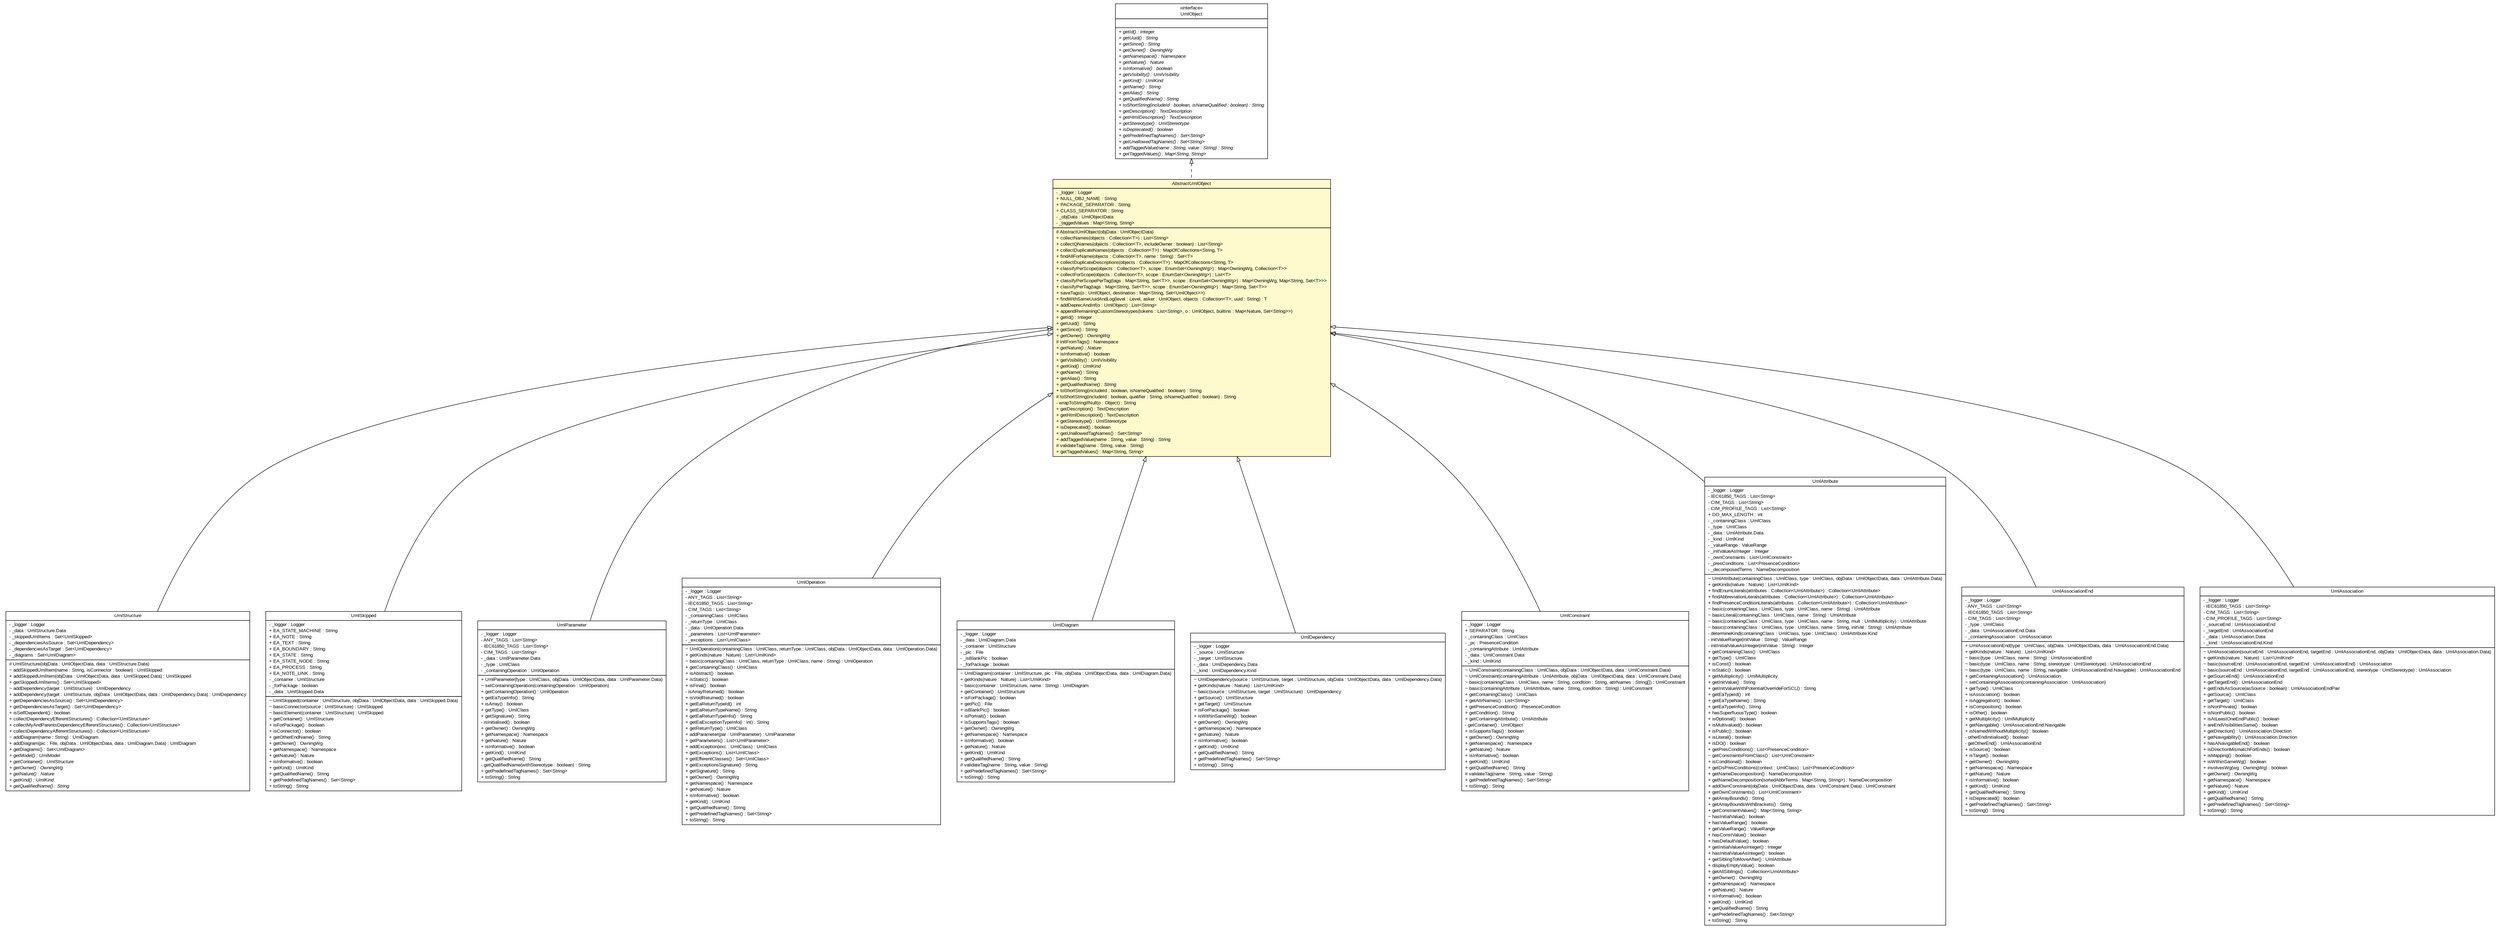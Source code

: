 #!/usr/local/bin/dot
#
# Class diagram 
# Generated by UMLGraph version R5_6_6-6-g3bdff0 (http://www.umlgraph.org/)
#

digraph G {
	edge [fontname="arial",fontsize=10,labelfontname="arial",labelfontsize=10];
	node [fontname="arial",fontsize=10,shape=plaintext];
	nodesep=0.25;
	ranksep=0.5;
	// org.tanjakostic.jcleancim.model.UmlStructure
	c20266 [label=<<table title="org.tanjakostic.jcleancim.model.UmlStructure" border="0" cellborder="1" cellspacing="0" cellpadding="2" port="p" href="./UmlStructure.html">
		<tr><td><table border="0" cellspacing="0" cellpadding="1">
<tr><td align="center" balign="center"><font face="Arial Italic"> UmlStructure </font></td></tr>
		</table></td></tr>
		<tr><td><table border="0" cellspacing="0" cellpadding="1">
<tr><td align="left" balign="left"> - _logger : Logger </td></tr>
<tr><td align="left" balign="left"> - _data : UmlStructure.Data </td></tr>
<tr><td align="left" balign="left"> - _skippedUmlItems : Set&lt;UmlSkipped&gt; </td></tr>
<tr><td align="left" balign="left"> - _dependenciesAsSource : Set&lt;UmlDependency&gt; </td></tr>
<tr><td align="left" balign="left"> - _dependenciesAsTarget : Set&lt;UmlDependency&gt; </td></tr>
<tr><td align="left" balign="left"> - _diagrams : Set&lt;UmlDiagram&gt; </td></tr>
		</table></td></tr>
		<tr><td><table border="0" cellspacing="0" cellpadding="1">
<tr><td align="left" balign="left"> # UmlStructure(objData : UmlObjectData, data : UmlStructure.Data) </td></tr>
<tr><td align="left" balign="left"> ~ addSkippedUmlItem(name : String, isConnector : boolean) : UmlSkipped </td></tr>
<tr><td align="left" balign="left"> + addSkippedUmlItem(objData : UmlObjectData, data : UmlSkipped.Data) : UmlSkipped </td></tr>
<tr><td align="left" balign="left"> + getSkippedUmlItems() : Set&lt;UmlSkipped&gt; </td></tr>
<tr><td align="left" balign="left"> ~ addDependency(target : UmlStructure) : UmlDependency </td></tr>
<tr><td align="left" balign="left"> + addDependency(target : UmlStructure, objData : UmlObjectData, data : UmlDependency.Data) : UmlDependency </td></tr>
<tr><td align="left" balign="left"> + getDependenciesAsSource() : Set&lt;UmlDependency&gt; </td></tr>
<tr><td align="left" balign="left"> + getDependenciesAsTarget() : Set&lt;UmlDependency&gt; </td></tr>
<tr><td align="left" balign="left"> + isSelfDependent() : boolean </td></tr>
<tr><td align="left" balign="left"> + collectDependencyEfferentStructures() : Collection&lt;UmlStructure&gt; </td></tr>
<tr><td align="left" balign="left"> + collectMyAndParentsDependencyEfferentStructures() : Collection&lt;UmlStructure&gt; </td></tr>
<tr><td align="left" balign="left"> + collectDependencyAfferentStructures() : Collection&lt;UmlStructure&gt; </td></tr>
<tr><td align="left" balign="left"> ~ addDiagram(name : String) : UmlDiagram </td></tr>
<tr><td align="left" balign="left"> + addDiagram(pic : File, objData : UmlObjectData, data : UmlDiagram.Data) : UmlDiagram </td></tr>
<tr><td align="left" balign="left"> + getDiagrams() : Set&lt;UmlDiagram&gt; </td></tr>
<tr><td align="left" balign="left"><font face="Arial Italic" point-size="10.0"> + getModel() : UmlModel </font></td></tr>
<tr><td align="left" balign="left"><font face="Arial Italic" point-size="10.0"> + getContainer() : UmlStructure </font></td></tr>
<tr><td align="left" balign="left"><font face="Arial Italic" point-size="10.0"> + getOwner() : OwningWg </font></td></tr>
<tr><td align="left" balign="left"><font face="Arial Italic" point-size="10.0"> + getNature() : Nature </font></td></tr>
<tr><td align="left" balign="left"><font face="Arial Italic" point-size="10.0"> + getKind() : UmlKind </font></td></tr>
<tr><td align="left" balign="left"><font face="Arial Italic" point-size="10.0"> + getQualifiedName() : String </font></td></tr>
		</table></td></tr>
		</table>>, URL="./UmlStructure.html", fontname="arial", fontcolor="black", fontsize=10.0];
	// org.tanjakostic.jcleancim.model.UmlSkipped
	c20269 [label=<<table title="org.tanjakostic.jcleancim.model.UmlSkipped" border="0" cellborder="1" cellspacing="0" cellpadding="2" port="p" href="./UmlSkipped.html">
		<tr><td><table border="0" cellspacing="0" cellpadding="1">
<tr><td align="center" balign="center"> UmlSkipped </td></tr>
		</table></td></tr>
		<tr><td><table border="0" cellspacing="0" cellpadding="1">
<tr><td align="left" balign="left"> - _logger : Logger </td></tr>
<tr><td align="left" balign="left"> + EA_STATE_MACHINE : String </td></tr>
<tr><td align="left" balign="left"> + EA_NOTE : String </td></tr>
<tr><td align="left" balign="left"> + EA_TEXT : String </td></tr>
<tr><td align="left" balign="left"> + EA_BOUNDARY : String </td></tr>
<tr><td align="left" balign="left"> + EA_STATE : String </td></tr>
<tr><td align="left" balign="left"> + EA_STATE_NODE : String </td></tr>
<tr><td align="left" balign="left"> + EA_PROCESS : String </td></tr>
<tr><td align="left" balign="left"> + EA_NOTE_LINK : String </td></tr>
<tr><td align="left" balign="left"> - _container : UmlStructure </td></tr>
<tr><td align="left" balign="left"> - _forPackage : boolean </td></tr>
<tr><td align="left" balign="left"> - _data : UmlSkipped.Data </td></tr>
		</table></td></tr>
		<tr><td><table border="0" cellspacing="0" cellpadding="1">
<tr><td align="left" balign="left"> ~ UmlSkipped(container : UmlStructure, objData : UmlObjectData, data : UmlSkipped.Data) </td></tr>
<tr><td align="left" balign="left"> ~ basicConnector(source : UmlStructure) : UmlSkipped </td></tr>
<tr><td align="left" balign="left"> ~ basicElement(container : UmlStructure) : UmlSkipped </td></tr>
<tr><td align="left" balign="left"> + getContainer() : UmlStructure </td></tr>
<tr><td align="left" balign="left"> + isForPackage() : boolean </td></tr>
<tr><td align="left" balign="left"> + isConnector() : boolean </td></tr>
<tr><td align="left" balign="left"> + getOtherEndName() : String </td></tr>
<tr><td align="left" balign="left"> + getOwner() : OwningWg </td></tr>
<tr><td align="left" balign="left"> + getNamespace() : Namespace </td></tr>
<tr><td align="left" balign="left"> + getNature() : Nature </td></tr>
<tr><td align="left" balign="left"> + isInformative() : boolean </td></tr>
<tr><td align="left" balign="left"> + getKind() : UmlKind </td></tr>
<tr><td align="left" balign="left"> + getQualifiedName() : String </td></tr>
<tr><td align="left" balign="left"> + getPredefinedTagNames() : Set&lt;String&gt; </td></tr>
<tr><td align="left" balign="left"> + toString() : String </td></tr>
		</table></td></tr>
		</table>>, URL="./UmlSkipped.html", fontname="arial", fontcolor="black", fontsize=10.0];
	// org.tanjakostic.jcleancim.model.UmlParameter
	c20272 [label=<<table title="org.tanjakostic.jcleancim.model.UmlParameter" border="0" cellborder="1" cellspacing="0" cellpadding="2" port="p" href="./UmlParameter.html">
		<tr><td><table border="0" cellspacing="0" cellpadding="1">
<tr><td align="center" balign="center"> UmlParameter </td></tr>
		</table></td></tr>
		<tr><td><table border="0" cellspacing="0" cellpadding="1">
<tr><td align="left" balign="left"> - _logger : Logger </td></tr>
<tr><td align="left" balign="left"> - ANY_TAGS : List&lt;String&gt; </td></tr>
<tr><td align="left" balign="left"> - IEC61850_TAGS : List&lt;String&gt; </td></tr>
<tr><td align="left" balign="left"> - CIM_TAGS : List&lt;String&gt; </td></tr>
<tr><td align="left" balign="left"> - _data : UmlParameter.Data </td></tr>
<tr><td align="left" balign="left"> - _type : UmlClass </td></tr>
<tr><td align="left" balign="left"> - _containingOperation : UmlOperation </td></tr>
		</table></td></tr>
		<tr><td><table border="0" cellspacing="0" cellpadding="1">
<tr><td align="left" balign="left"> + UmlParameter(type : UmlClass, objData : UmlObjectData, data : UmlParameter.Data) </td></tr>
<tr><td align="left" balign="left"> ~ setContainingOperation(containingOperation : UmlOperation) </td></tr>
<tr><td align="left" balign="left"> + getContainingOperation() : UmlOperation </td></tr>
<tr><td align="left" balign="left"> + getEaTypeInfo() : String </td></tr>
<tr><td align="left" balign="left"> + isArray() : boolean </td></tr>
<tr><td align="left" balign="left"> + getType() : UmlClass </td></tr>
<tr><td align="left" balign="left"> + getSignature() : String </td></tr>
<tr><td align="left" balign="left"> - isInitialised() : boolean </td></tr>
<tr><td align="left" balign="left"> + getOwner() : OwningWg </td></tr>
<tr><td align="left" balign="left"> + getNamespace() : Namespace </td></tr>
<tr><td align="left" balign="left"> + getNature() : Nature </td></tr>
<tr><td align="left" balign="left"> + isInformative() : boolean </td></tr>
<tr><td align="left" balign="left"> + getKind() : UmlKind </td></tr>
<tr><td align="left" balign="left"> + getQualifiedName() : String </td></tr>
<tr><td align="left" balign="left"> - getQualifiedName(withStereotype : boolean) : String </td></tr>
<tr><td align="left" balign="left"> + getPredefinedTagNames() : Set&lt;String&gt; </td></tr>
<tr><td align="left" balign="left"> + toString() : String </td></tr>
		</table></td></tr>
		</table>>, URL="./UmlParameter.html", fontname="arial", fontcolor="black", fontsize=10.0];
	// org.tanjakostic.jcleancim.model.UmlOperation
	c20278 [label=<<table title="org.tanjakostic.jcleancim.model.UmlOperation" border="0" cellborder="1" cellspacing="0" cellpadding="2" port="p" href="./UmlOperation.html">
		<tr><td><table border="0" cellspacing="0" cellpadding="1">
<tr><td align="center" balign="center"> UmlOperation </td></tr>
		</table></td></tr>
		<tr><td><table border="0" cellspacing="0" cellpadding="1">
<tr><td align="left" balign="left"> - _logger : Logger </td></tr>
<tr><td align="left" balign="left"> - ANY_TAGS : List&lt;String&gt; </td></tr>
<tr><td align="left" balign="left"> - IEC61850_TAGS : List&lt;String&gt; </td></tr>
<tr><td align="left" balign="left"> - CIM_TAGS : List&lt;String&gt; </td></tr>
<tr><td align="left" balign="left"> - _containingClass : UmlClass </td></tr>
<tr><td align="left" balign="left"> - _returnType : UmlClass </td></tr>
<tr><td align="left" balign="left"> - _data : UmlOperation.Data </td></tr>
<tr><td align="left" balign="left"> - _parameters : List&lt;UmlParameter&gt; </td></tr>
<tr><td align="left" balign="left"> - _exceptions : List&lt;UmlClass&gt; </td></tr>
		</table></td></tr>
		<tr><td><table border="0" cellspacing="0" cellpadding="1">
<tr><td align="left" balign="left"> ~ UmlOperation(containingClass : UmlClass, returnType : UmlClass, objData : UmlObjectData, data : UmlOperation.Data) </td></tr>
<tr><td align="left" balign="left"> + getKinds(nature : Nature) : List&lt;UmlKind&gt; </td></tr>
<tr><td align="left" balign="left"> ~ basic(containingClass : UmlClass, returnType : UmlClass, name : String) : UmlOperation </td></tr>
<tr><td align="left" balign="left"> + getContainingClass() : UmlClass </td></tr>
<tr><td align="left" balign="left"> + isAbstract() : boolean </td></tr>
<tr><td align="left" balign="left"> + isStatic() : boolean </td></tr>
<tr><td align="left" balign="left"> + isFinal() : boolean </td></tr>
<tr><td align="left" balign="left"> - isArrayReturned() : boolean </td></tr>
<tr><td align="left" balign="left"> + isVoidReturned() : boolean </td></tr>
<tr><td align="left" balign="left"> + getEaReturnTypeId() : int </td></tr>
<tr><td align="left" balign="left"> + getEaReturnTypeName() : String </td></tr>
<tr><td align="left" balign="left"> + getEaReturnTypeInfo() : String </td></tr>
<tr><td align="left" balign="left"> + getEaExceptionTypeInfo(i : int) : String </td></tr>
<tr><td align="left" balign="left"> + getReturnType() : UmlClass </td></tr>
<tr><td align="left" balign="left"> + addParameter(par : UmlParameter) : UmlParameter </td></tr>
<tr><td align="left" balign="left"> + getParameters() : List&lt;UmlParameter&gt; </td></tr>
<tr><td align="left" balign="left"> + addException(exc : UmlClass) : UmlClass </td></tr>
<tr><td align="left" balign="left"> + getExceptions() : List&lt;UmlClass&gt; </td></tr>
<tr><td align="left" balign="left"> + getEfferentClasses() : Set&lt;UmlClass&gt; </td></tr>
<tr><td align="left" balign="left"> + getExceptionsSignature() : String </td></tr>
<tr><td align="left" balign="left"> + getSignature() : String </td></tr>
<tr><td align="left" balign="left"> + getOwner() : OwningWg </td></tr>
<tr><td align="left" balign="left"> + getNamespace() : Namespace </td></tr>
<tr><td align="left" balign="left"> + getNature() : Nature </td></tr>
<tr><td align="left" balign="left"> + isInformative() : boolean </td></tr>
<tr><td align="left" balign="left"> + getKind() : UmlKind </td></tr>
<tr><td align="left" balign="left"> + getQualifiedName() : String </td></tr>
<tr><td align="left" balign="left"> + getPredefinedTagNames() : Set&lt;String&gt; </td></tr>
<tr><td align="left" balign="left"> + toString() : String </td></tr>
		</table></td></tr>
		</table>>, URL="./UmlOperation.html", fontname="arial", fontcolor="black", fontsize=10.0];
	// org.tanjakostic.jcleancim.model.UmlObject
	c20282 [label=<<table title="org.tanjakostic.jcleancim.model.UmlObject" border="0" cellborder="1" cellspacing="0" cellpadding="2" port="p" href="./UmlObject.html">
		<tr><td><table border="0" cellspacing="0" cellpadding="1">
<tr><td align="center" balign="center"> &#171;interface&#187; </td></tr>
<tr><td align="center" balign="center"> UmlObject </td></tr>
		</table></td></tr>
		<tr><td><table border="0" cellspacing="0" cellpadding="1">
<tr><td align="left" balign="left">  </td></tr>
		</table></td></tr>
		<tr><td><table border="0" cellspacing="0" cellpadding="1">
<tr><td align="left" balign="left"><font face="Arial Italic" point-size="10.0"> + getId() : Integer </font></td></tr>
<tr><td align="left" balign="left"><font face="Arial Italic" point-size="10.0"> + getUuid() : String </font></td></tr>
<tr><td align="left" balign="left"><font face="Arial Italic" point-size="10.0"> + getSince() : String </font></td></tr>
<tr><td align="left" balign="left"><font face="Arial Italic" point-size="10.0"> + getOwner() : OwningWg </font></td></tr>
<tr><td align="left" balign="left"><font face="Arial Italic" point-size="10.0"> + getNamespace() : Namespace </font></td></tr>
<tr><td align="left" balign="left"><font face="Arial Italic" point-size="10.0"> + getNature() : Nature </font></td></tr>
<tr><td align="left" balign="left"><font face="Arial Italic" point-size="10.0"> + isInformative() : boolean </font></td></tr>
<tr><td align="left" balign="left"><font face="Arial Italic" point-size="10.0"> + getVisibility() : UmlVisibility </font></td></tr>
<tr><td align="left" balign="left"><font face="Arial Italic" point-size="10.0"> + getKind() : UmlKind </font></td></tr>
<tr><td align="left" balign="left"><font face="Arial Italic" point-size="10.0"> + getName() : String </font></td></tr>
<tr><td align="left" balign="left"><font face="Arial Italic" point-size="10.0"> + getAlias() : String </font></td></tr>
<tr><td align="left" balign="left"><font face="Arial Italic" point-size="10.0"> + getQualifiedName() : String </font></td></tr>
<tr><td align="left" balign="left"><font face="Arial Italic" point-size="10.0"> + toShortString(includeId : boolean, isNameQualified : boolean) : String </font></td></tr>
<tr><td align="left" balign="left"><font face="Arial Italic" point-size="10.0"> + getDescription() : TextDescription </font></td></tr>
<tr><td align="left" balign="left"><font face="Arial Italic" point-size="10.0"> + getHtmlDescription() : TextDescription </font></td></tr>
<tr><td align="left" balign="left"><font face="Arial Italic" point-size="10.0"> + getStereotype() : UmlStereotype </font></td></tr>
<tr><td align="left" balign="left"><font face="Arial Italic" point-size="10.0"> + isDeprecated() : boolean </font></td></tr>
<tr><td align="left" balign="left"><font face="Arial Italic" point-size="10.0"> + getPredefinedTagNames() : Set&lt;String&gt; </font></td></tr>
<tr><td align="left" balign="left"><font face="Arial Italic" point-size="10.0"> + getUnallowedTagNames() : Set&lt;String&gt; </font></td></tr>
<tr><td align="left" balign="left"><font face="Arial Italic" point-size="10.0"> + addTaggedValue(name : String, value : String) : String </font></td></tr>
<tr><td align="left" balign="left"><font face="Arial Italic" point-size="10.0"> + getTaggedValues() : Map&lt;String, String&gt; </font></td></tr>
		</table></td></tr>
		</table>>, URL="./UmlObject.html", fontname="arial", fontcolor="black", fontsize=10.0];
	// org.tanjakostic.jcleancim.model.UmlDiagram
	c20287 [label=<<table title="org.tanjakostic.jcleancim.model.UmlDiagram" border="0" cellborder="1" cellspacing="0" cellpadding="2" port="p" href="./UmlDiagram.html">
		<tr><td><table border="0" cellspacing="0" cellpadding="1">
<tr><td align="center" balign="center"> UmlDiagram </td></tr>
		</table></td></tr>
		<tr><td><table border="0" cellspacing="0" cellpadding="1">
<tr><td align="left" balign="left"> - _logger : Logger </td></tr>
<tr><td align="left" balign="left"> - _data : UmlDiagram.Data </td></tr>
<tr><td align="left" balign="left"> - _container : UmlStructure </td></tr>
<tr><td align="left" balign="left"> - _pic : File </td></tr>
<tr><td align="left" balign="left"> - _isBlankPic : boolean </td></tr>
<tr><td align="left" balign="left"> - _forPackage : boolean </td></tr>
		</table></td></tr>
		<tr><td><table border="0" cellspacing="0" cellpadding="1">
<tr><td align="left" balign="left"> ~ UmlDiagram(container : UmlStructure, pic : File, objData : UmlObjectData, data : UmlDiagram.Data) </td></tr>
<tr><td align="left" balign="left"> + getKinds(nature : Nature) : List&lt;UmlKind&gt; </td></tr>
<tr><td align="left" balign="left"> ~ basic(container : UmlStructure, name : String) : UmlDiagram </td></tr>
<tr><td align="left" balign="left"> + getContainer() : UmlStructure </td></tr>
<tr><td align="left" balign="left"> + isForPackage() : boolean </td></tr>
<tr><td align="left" balign="left"> + getPic() : File </td></tr>
<tr><td align="left" balign="left"> + isBlankPic() : boolean </td></tr>
<tr><td align="left" balign="left"> + isPortrait() : boolean </td></tr>
<tr><td align="left" balign="left"> + isSupportsTags() : boolean </td></tr>
<tr><td align="left" balign="left"> + getOwner() : OwningWg </td></tr>
<tr><td align="left" balign="left"> + getNamespace() : Namespace </td></tr>
<tr><td align="left" balign="left"> + isInformative() : boolean </td></tr>
<tr><td align="left" balign="left"> + getNature() : Nature </td></tr>
<tr><td align="left" balign="left"> + getKind() : UmlKind </td></tr>
<tr><td align="left" balign="left"> + getQualifiedName() : String </td></tr>
<tr><td align="left" balign="left"> # validateTag(name : String, value : String) </td></tr>
<tr><td align="left" balign="left"> + getPredefinedTagNames() : Set&lt;String&gt; </td></tr>
<tr><td align="left" balign="left"> + toString() : String </td></tr>
		</table></td></tr>
		</table>>, URL="./UmlDiagram.html", fontname="arial", fontcolor="black", fontsize=10.0];
	// org.tanjakostic.jcleancim.model.UmlDependency
	c20290 [label=<<table title="org.tanjakostic.jcleancim.model.UmlDependency" border="0" cellborder="1" cellspacing="0" cellpadding="2" port="p" href="./UmlDependency.html">
		<tr><td><table border="0" cellspacing="0" cellpadding="1">
<tr><td align="center" balign="center"> UmlDependency </td></tr>
		</table></td></tr>
		<tr><td><table border="0" cellspacing="0" cellpadding="1">
<tr><td align="left" balign="left"> - _logger : Logger </td></tr>
<tr><td align="left" balign="left"> - _source : UmlStructure </td></tr>
<tr><td align="left" balign="left"> - _target : UmlStructure </td></tr>
<tr><td align="left" balign="left"> - _data : UmlDependency.Data </td></tr>
<tr><td align="left" balign="left"> - _kind : UmlDependency.Kind </td></tr>
		</table></td></tr>
		<tr><td><table border="0" cellspacing="0" cellpadding="1">
<tr><td align="left" balign="left"> ~ UmlDependency(source : UmlStructure, target : UmlStructure, objData : UmlObjectData, data : UmlDependency.Data) </td></tr>
<tr><td align="left" balign="left"> + getKinds(nature : Nature) : List&lt;UmlKind&gt; </td></tr>
<tr><td align="left" balign="left"> ~ basic(source : UmlStructure, target : UmlStructure) : UmlDependency </td></tr>
<tr><td align="left" balign="left"> + getSource() : UmlStructure </td></tr>
<tr><td align="left" balign="left"> + getTarget() : UmlStructure </td></tr>
<tr><td align="left" balign="left"> + isForPackage() : boolean </td></tr>
<tr><td align="left" balign="left"> + isWithinSameWg() : boolean </td></tr>
<tr><td align="left" balign="left"> + getOwner() : OwningWg </td></tr>
<tr><td align="left" balign="left"> + getNamespace() : Namespace </td></tr>
<tr><td align="left" balign="left"> + getNature() : Nature </td></tr>
<tr><td align="left" balign="left"> + isInformative() : boolean </td></tr>
<tr><td align="left" balign="left"> + getKind() : UmlKind </td></tr>
<tr><td align="left" balign="left"> + getQualifiedName() : String </td></tr>
<tr><td align="left" balign="left"> + getPredefinedTagNames() : Set&lt;String&gt; </td></tr>
<tr><td align="left" balign="left"> + toString() : String </td></tr>
		</table></td></tr>
		</table>>, URL="./UmlDependency.html", fontname="arial", fontcolor="black", fontsize=10.0];
	// org.tanjakostic.jcleancim.model.UmlConstraint
	c20293 [label=<<table title="org.tanjakostic.jcleancim.model.UmlConstraint" border="0" cellborder="1" cellspacing="0" cellpadding="2" port="p" href="./UmlConstraint.html">
		<tr><td><table border="0" cellspacing="0" cellpadding="1">
<tr><td align="center" balign="center"> UmlConstraint </td></tr>
		</table></td></tr>
		<tr><td><table border="0" cellspacing="0" cellpadding="1">
<tr><td align="left" balign="left"> - _logger : Logger </td></tr>
<tr><td align="left" balign="left"> + SEPARATOR : String </td></tr>
<tr><td align="left" balign="left"> - _containingClass : UmlClass </td></tr>
<tr><td align="left" balign="left"> - _pc : PresenceCondition </td></tr>
<tr><td align="left" balign="left"> - _containingAttribute : UmlAttribute </td></tr>
<tr><td align="left" balign="left"> - _data : UmlConstraint.Data </td></tr>
<tr><td align="left" balign="left"> - _kind : UmlKind </td></tr>
		</table></td></tr>
		<tr><td><table border="0" cellspacing="0" cellpadding="1">
<tr><td align="left" balign="left"> ~ UmlConstraint(containingClass : UmlClass, objData : UmlObjectData, data : UmlConstraint.Data) </td></tr>
<tr><td align="left" balign="left"> ~ UmlConstraint(containingAttribute : UmlAttribute, objData : UmlObjectData, data : UmlConstraint.Data) </td></tr>
<tr><td align="left" balign="left"> ~ basic(containingClass : UmlClass, name : String, condition : String, attrNames : String[]) : UmlConstraint </td></tr>
<tr><td align="left" balign="left"> ~ basic(containingAttribute : UmlAttribute, name : String, condition : String) : UmlConstraint </td></tr>
<tr><td align="left" balign="left"> + getContainingClass() : UmlClass </td></tr>
<tr><td align="left" balign="left"> + getAttrNames() : List&lt;String&gt; </td></tr>
<tr><td align="left" balign="left"> + getPresenceCondition() : PresenceCondition </td></tr>
<tr><td align="left" balign="left"> + getCondition() : String </td></tr>
<tr><td align="left" balign="left"> + getContainingAttribute() : UmlAttribute </td></tr>
<tr><td align="left" balign="left"> - getContainer() : UmlObject </td></tr>
<tr><td align="left" balign="left"> + isSupportsTags() : boolean </td></tr>
<tr><td align="left" balign="left"> + getOwner() : OwningWg </td></tr>
<tr><td align="left" balign="left"> + getNamespace() : Namespace </td></tr>
<tr><td align="left" balign="left"> + getNature() : Nature </td></tr>
<tr><td align="left" balign="left"> + isInformative() : boolean </td></tr>
<tr><td align="left" balign="left"> + getKind() : UmlKind </td></tr>
<tr><td align="left" balign="left"> + getQualifiedName() : String </td></tr>
<tr><td align="left" balign="left"> # validateTag(name : String, value : String) </td></tr>
<tr><td align="left" balign="left"> + getPredefinedTagNames() : Set&lt;String&gt; </td></tr>
<tr><td align="left" balign="left"> + toString() : String </td></tr>
		</table></td></tr>
		</table>>, URL="./UmlConstraint.html", fontname="arial", fontcolor="black", fontsize=10.0];
	// org.tanjakostic.jcleancim.model.UmlAttribute
	c20301 [label=<<table title="org.tanjakostic.jcleancim.model.UmlAttribute" border="0" cellborder="1" cellspacing="0" cellpadding="2" port="p" href="./UmlAttribute.html">
		<tr><td><table border="0" cellspacing="0" cellpadding="1">
<tr><td align="center" balign="center"> UmlAttribute </td></tr>
		</table></td></tr>
		<tr><td><table border="0" cellspacing="0" cellpadding="1">
<tr><td align="left" balign="left"> - _logger : Logger </td></tr>
<tr><td align="left" balign="left"> - IEC61850_TAGS : List&lt;String&gt; </td></tr>
<tr><td align="left" balign="left"> - CIM_TAGS : List&lt;String&gt; </td></tr>
<tr><td align="left" balign="left"> - CIM_PROFILE_TAGS : List&lt;String&gt; </td></tr>
<tr><td align="left" balign="left"> + DO_MAX_LENGTH : int </td></tr>
<tr><td align="left" balign="left"> - _containingClass : UmlClass </td></tr>
<tr><td align="left" balign="left"> - _type : UmlClass </td></tr>
<tr><td align="left" balign="left"> - _data : UmlAttribute.Data </td></tr>
<tr><td align="left" balign="left"> - _kind : UmlKind </td></tr>
<tr><td align="left" balign="left"> - _valueRange : ValueRange </td></tr>
<tr><td align="left" balign="left"> - _initValueAsInteger : Integer </td></tr>
<tr><td align="left" balign="left"> - _ownConstraints : List&lt;UmlConstraint&gt; </td></tr>
<tr><td align="left" balign="left"> - _presConditions : List&lt;PresenceCondition&gt; </td></tr>
<tr><td align="left" balign="left"> - _decomposedTerms : NameDecomposition </td></tr>
		</table></td></tr>
		<tr><td><table border="0" cellspacing="0" cellpadding="1">
<tr><td align="left" balign="left"> ~ UmlAttribute(containingClass : UmlClass, type : UmlClass, objData : UmlObjectData, data : UmlAttribute.Data) </td></tr>
<tr><td align="left" balign="left"> + getKinds(nature : Nature) : List&lt;UmlKind&gt; </td></tr>
<tr><td align="left" balign="left"> + findEnumLiterals(attributes : Collection&lt;UmlAttribute&gt;) : Collection&lt;UmlAttribute&gt; </td></tr>
<tr><td align="left" balign="left"> + findAbbreviationLiterals(attributes : Collection&lt;UmlAttribute&gt;) : Collection&lt;UmlAttribute&gt; </td></tr>
<tr><td align="left" balign="left"> + findPresenceConditionLiterals(attributes : Collection&lt;UmlAttribute&gt;) : Collection&lt;UmlAttribute&gt; </td></tr>
<tr><td align="left" balign="left"> ~ basic(containingClass : UmlClass, type : UmlClass, name : String) : UmlAttribute </td></tr>
<tr><td align="left" balign="left"> ~ basicLiteral(containingClass : UmlClass, name : String) : UmlAttribute </td></tr>
<tr><td align="left" balign="left"> ~ basic(containingClass : UmlClass, type : UmlClass, name : String, mult : UmlMultiplicity) : UmlAttribute </td></tr>
<tr><td align="left" balign="left"> ~ basic(containingClass : UmlClass, type : UmlClass, name : String, initVal : String) : UmlAttribute </td></tr>
<tr><td align="left" balign="left"> - determineKind(containingClass : UmlClass, type : UmlClass) : UmlAttribute.Kind </td></tr>
<tr><td align="left" balign="left"> - initValueRange(initValue : String) : ValueRange </td></tr>
<tr><td align="left" balign="left"> - initInitialValueAsInteger(initValue : String) : Integer </td></tr>
<tr><td align="left" balign="left"> + getContainingClass() : UmlClass </td></tr>
<tr><td align="left" balign="left"> + getType() : UmlClass </td></tr>
<tr><td align="left" balign="left"> + isConst() : boolean </td></tr>
<tr><td align="left" balign="left"> + isStatic() : boolean </td></tr>
<tr><td align="left" balign="left"> + getMultiplicity() : UmlMultiplicity </td></tr>
<tr><td align="left" balign="left"> + getInitValue() : String </td></tr>
<tr><td align="left" balign="left"> + getInitValueWithPotentialOverrideForSCL() : String </td></tr>
<tr><td align="left" balign="left"> + getEaTypeId() : int </td></tr>
<tr><td align="left" balign="left"> + getEaTypeName() : String </td></tr>
<tr><td align="left" balign="left"> + getEaTypeInfo() : String </td></tr>
<tr><td align="left" balign="left"> + hasSuperfluousType() : boolean </td></tr>
<tr><td align="left" balign="left"> + isOptional() : boolean </td></tr>
<tr><td align="left" balign="left"> + isMultivalued() : boolean </td></tr>
<tr><td align="left" balign="left"> + isPublic() : boolean </td></tr>
<tr><td align="left" balign="left"> + isLiteral() : boolean </td></tr>
<tr><td align="left" balign="left"> + isDO() : boolean </td></tr>
<tr><td align="left" balign="left"> + getPresConditions() : List&lt;PresenceCondition&gt; </td></tr>
<tr><td align="left" balign="left"> ~ getConstraintsFromClass() : List&lt;UmlConstraint&gt; </td></tr>
<tr><td align="left" balign="left"> + isConditional() : boolean </td></tr>
<tr><td align="left" balign="left"> + getDsPresConditions(context : UmlClass) : List&lt;PresenceCondition&gt; </td></tr>
<tr><td align="left" balign="left"> + getNameDecomposition() : NameDecomposition </td></tr>
<tr><td align="left" balign="left"> + getNameDecomposition(sortedAbbrTerms : Map&lt;String, String&gt;) : NameDecomposition </td></tr>
<tr><td align="left" balign="left"> + addOwnConstraint(objData : UmlObjectData, data : UmlConstraint.Data) : UmlConstraint </td></tr>
<tr><td align="left" balign="left"> + getOwnConstraints() : List&lt;UmlConstraint&gt; </td></tr>
<tr><td align="left" balign="left"> + getArrayBounds() : String </td></tr>
<tr><td align="left" balign="left"> + getArrayBoundsWithBrackets() : String </td></tr>
<tr><td align="left" balign="left"> + getConstraintValues() : Map&lt;String, String&gt; </td></tr>
<tr><td align="left" balign="left"> ~ hasInitialValue() : boolean </td></tr>
<tr><td align="left" balign="left"> + hasValueRange() : boolean </td></tr>
<tr><td align="left" balign="left"> + getValueRange() : ValueRange </td></tr>
<tr><td align="left" balign="left"> + hasConstValue() : boolean </td></tr>
<tr><td align="left" balign="left"> + hasDefaultValue() : boolean </td></tr>
<tr><td align="left" balign="left"> + getInitialValueAsInteger() : Integer </td></tr>
<tr><td align="left" balign="left"> + hasInitialValueAsInteger() : boolean </td></tr>
<tr><td align="left" balign="left"> + getSiblingToMoveAfter() : UmlAttribute </td></tr>
<tr><td align="left" balign="left"> + displayEmptyValue() : boolean </td></tr>
<tr><td align="left" balign="left"> + getAllSiblings() : Collection&lt;UmlAttribute&gt; </td></tr>
<tr><td align="left" balign="left"> + getOwner() : OwningWg </td></tr>
<tr><td align="left" balign="left"> + getNamespace() : Namespace </td></tr>
<tr><td align="left" balign="left"> + getNature() : Nature </td></tr>
<tr><td align="left" balign="left"> + isInformative() : boolean </td></tr>
<tr><td align="left" balign="left"> + getKind() : UmlKind </td></tr>
<tr><td align="left" balign="left"> + getQualifiedName() : String </td></tr>
<tr><td align="left" balign="left"> + getPredefinedTagNames() : Set&lt;String&gt; </td></tr>
<tr><td align="left" balign="left"> + toString() : String </td></tr>
		</table></td></tr>
		</table>>, URL="./UmlAttribute.html", fontname="arial", fontcolor="black", fontsize=10.0];
	// org.tanjakostic.jcleancim.model.UmlAssociationEnd
	c20305 [label=<<table title="org.tanjakostic.jcleancim.model.UmlAssociationEnd" border="0" cellborder="1" cellspacing="0" cellpadding="2" port="p" href="./UmlAssociationEnd.html">
		<tr><td><table border="0" cellspacing="0" cellpadding="1">
<tr><td align="center" balign="center"> UmlAssociationEnd </td></tr>
		</table></td></tr>
		<tr><td><table border="0" cellspacing="0" cellpadding="1">
<tr><td align="left" balign="left"> - _logger : Logger </td></tr>
<tr><td align="left" balign="left"> - ANY_TAGS : List&lt;String&gt; </td></tr>
<tr><td align="left" balign="left"> - IEC61850_TAGS : List&lt;String&gt; </td></tr>
<tr><td align="left" balign="left"> - CIM_TAGS : List&lt;String&gt; </td></tr>
<tr><td align="left" balign="left"> - _type : UmlClass </td></tr>
<tr><td align="left" balign="left"> - _data : UmlAssociationEnd.Data </td></tr>
<tr><td align="left" balign="left"> - _containingAssociation : UmlAssociation </td></tr>
		</table></td></tr>
		<tr><td><table border="0" cellspacing="0" cellpadding="1">
<tr><td align="left" balign="left"> + UmlAssociationEnd(type : UmlClass, objData : UmlObjectData, data : UmlAssociationEnd.Data) </td></tr>
<tr><td align="left" balign="left"> + getKinds(nature : Nature) : List&lt;UmlKind&gt; </td></tr>
<tr><td align="left" balign="left"> ~ basic(type : UmlClass, name : String) : UmlAssociationEnd </td></tr>
<tr><td align="left" balign="left"> ~ basic(type : UmlClass, name : String, stereotype : UmlStereotype) : UmlAssociationEnd </td></tr>
<tr><td align="left" balign="left"> ~ basic(type : UmlClass, name : String, navigable : UmlAssociationEnd.Navigable) : UmlAssociationEnd </td></tr>
<tr><td align="left" balign="left"> + getContainingAssociation() : UmlAssociation </td></tr>
<tr><td align="left" balign="left"> ~ setContainingAssociation(containingAssociation : UmlAssociation) </td></tr>
<tr><td align="left" balign="left"> + getType() : UmlClass </td></tr>
<tr><td align="left" balign="left"> + isAssociation() : boolean </td></tr>
<tr><td align="left" balign="left"> + isAggregation() : boolean </td></tr>
<tr><td align="left" balign="left"> + isComposition() : boolean </td></tr>
<tr><td align="left" balign="left"> + isOther() : boolean </td></tr>
<tr><td align="left" balign="left"> + getMultiplicity() : UmlMultiplicity </td></tr>
<tr><td align="left" balign="left"> + getNavigable() : UmlAssociationEnd.Navigable </td></tr>
<tr><td align="left" balign="left"> + isNamedWithoutMultiplicity() : boolean </td></tr>
<tr><td align="left" balign="left"> - otherEndInitialised() : boolean </td></tr>
<tr><td align="left" balign="left"> - getOtherEnd() : UmlAssociationEnd </td></tr>
<tr><td align="left" balign="left"> + isSource() : boolean </td></tr>
<tr><td align="left" balign="left"> + isTarget() : boolean </td></tr>
<tr><td align="left" balign="left"> + getOwner() : OwningWg </td></tr>
<tr><td align="left" balign="left"> + getNamespace() : Namespace </td></tr>
<tr><td align="left" balign="left"> + getNature() : Nature </td></tr>
<tr><td align="left" balign="left"> + isInformative() : boolean </td></tr>
<tr><td align="left" balign="left"> + getKind() : UmlKind </td></tr>
<tr><td align="left" balign="left"> + getQualifiedName() : String </td></tr>
<tr><td align="left" balign="left"> + isDeprecated() : boolean </td></tr>
<tr><td align="left" balign="left"> + getPredefinedTagNames() : Set&lt;String&gt; </td></tr>
<tr><td align="left" balign="left"> + toString() : String </td></tr>
		</table></td></tr>
		</table>>, URL="./UmlAssociationEnd.html", fontname="arial", fontcolor="black", fontsize=10.0];
	// org.tanjakostic.jcleancim.model.UmlAssociation
	c20309 [label=<<table title="org.tanjakostic.jcleancim.model.UmlAssociation" border="0" cellborder="1" cellspacing="0" cellpadding="2" port="p" href="./UmlAssociation.html">
		<tr><td><table border="0" cellspacing="0" cellpadding="1">
<tr><td align="center" balign="center"> UmlAssociation </td></tr>
		</table></td></tr>
		<tr><td><table border="0" cellspacing="0" cellpadding="1">
<tr><td align="left" balign="left"> - _logger : Logger </td></tr>
<tr><td align="left" balign="left"> - IEC61850_TAGS : List&lt;String&gt; </td></tr>
<tr><td align="left" balign="left"> - CIM_TAGS : List&lt;String&gt; </td></tr>
<tr><td align="left" balign="left"> - CIM_PROFILE_TAGS : List&lt;String&gt; </td></tr>
<tr><td align="left" balign="left"> - _sourceEnd : UmlAssociationEnd </td></tr>
<tr><td align="left" balign="left"> - _targetEnd : UmlAssociationEnd </td></tr>
<tr><td align="left" balign="left"> - _data : UmlAssociation.Data </td></tr>
<tr><td align="left" balign="left"> - _kind : UmlAssociationEnd.Kind </td></tr>
		</table></td></tr>
		<tr><td><table border="0" cellspacing="0" cellpadding="1">
<tr><td align="left" balign="left"> ~ UmlAssociation(sourceEnd : UmlAssociationEnd, targetEnd : UmlAssociationEnd, objData : UmlObjectData, data : UmlAssociation.Data) </td></tr>
<tr><td align="left" balign="left"> + getKinds(nature : Nature) : List&lt;UmlKind&gt; </td></tr>
<tr><td align="left" balign="left"> ~ basic(sourceEnd : UmlAssociationEnd, targetEnd : UmlAssociationEnd) : UmlAssociation </td></tr>
<tr><td align="left" balign="left"> ~ basic(sourceEnd : UmlAssociationEnd, targetEnd : UmlAssociationEnd, stereotype : UmlStereotype) : UmlAssociation </td></tr>
<tr><td align="left" balign="left"> + getSourceEnd() : UmlAssociationEnd </td></tr>
<tr><td align="left" balign="left"> + getTargetEnd() : UmlAssociationEnd </td></tr>
<tr><td align="left" balign="left"> + getEndsAsSource(asSource : boolean) : UmlAssociationEndPair </td></tr>
<tr><td align="left" balign="left"> + getSource() : UmlClass </td></tr>
<tr><td align="left" balign="left"> + getTarget() : UmlClass </td></tr>
<tr><td align="left" balign="left"> + isNonPrivate() : boolean </td></tr>
<tr><td align="left" balign="left"> + isNonPublic() : boolean </td></tr>
<tr><td align="left" balign="left"> + isAtLeastOneEndPublic() : boolean </td></tr>
<tr><td align="left" balign="left"> + areEndVisibilitiesSame() : boolean </td></tr>
<tr><td align="left" balign="left"> + getDirection() : UmlAssociation.Direction </td></tr>
<tr><td align="left" balign="left"> + getNavigability() : UmlAssociation.Direction </td></tr>
<tr><td align="left" balign="left"> + hasANavigableEnd() : boolean </td></tr>
<tr><td align="left" balign="left"> + isDirectionMismatchForEnds() : boolean </td></tr>
<tr><td align="left" balign="left"> + isMapping() : boolean </td></tr>
<tr><td align="left" balign="left"> + isWithinSameWg() : boolean </td></tr>
<tr><td align="left" balign="left"> + involvesWg(wg : OwningWg) : boolean </td></tr>
<tr><td align="left" balign="left"> + getOwner() : OwningWg </td></tr>
<tr><td align="left" balign="left"> + getNamespace() : Namespace </td></tr>
<tr><td align="left" balign="left"> + getNature() : Nature </td></tr>
<tr><td align="left" balign="left"> + getKind() : UmlKind </td></tr>
<tr><td align="left" balign="left"> + getQualifiedName() : String </td></tr>
<tr><td align="left" balign="left"> + getPredefinedTagNames() : Set&lt;String&gt; </td></tr>
<tr><td align="left" balign="left"> + toString() : String </td></tr>
		</table></td></tr>
		</table>>, URL="./UmlAssociation.html", fontname="arial", fontcolor="black", fontsize=10.0];
	// org.tanjakostic.jcleancim.model.AbstractUmlObject
	c20320 [label=<<table title="org.tanjakostic.jcleancim.model.AbstractUmlObject" border="0" cellborder="1" cellspacing="0" cellpadding="2" port="p" bgcolor="lemonChiffon" href="./AbstractUmlObject.html">
		<tr><td><table border="0" cellspacing="0" cellpadding="1">
<tr><td align="center" balign="center"><font face="Arial Italic"> AbstractUmlObject </font></td></tr>
		</table></td></tr>
		<tr><td><table border="0" cellspacing="0" cellpadding="1">
<tr><td align="left" balign="left"> - _logger : Logger </td></tr>
<tr><td align="left" balign="left"> + NULL_OBJ_NAME : String </td></tr>
<tr><td align="left" balign="left"> + PACKAGE_SEPARATOR : String </td></tr>
<tr><td align="left" balign="left"> + CLASS_SEPARATOR : String </td></tr>
<tr><td align="left" balign="left"> - _objData : UmlObjectData </td></tr>
<tr><td align="left" balign="left"> - _taggedValues : Map&lt;String, String&gt; </td></tr>
		</table></td></tr>
		<tr><td><table border="0" cellspacing="0" cellpadding="1">
<tr><td align="left" balign="left"> # AbstractUmlObject(objData : UmlObjectData) </td></tr>
<tr><td align="left" balign="left"> + collectNames(objects : Collection&lt;T&gt;) : List&lt;String&gt; </td></tr>
<tr><td align="left" balign="left"> + collectQNames(objects : Collection&lt;T&gt;, includeOwner : boolean) : List&lt;String&gt; </td></tr>
<tr><td align="left" balign="left"> + collectDuplicateNames(objects : Collection&lt;T&gt;) : MapOfCollections&lt;String, T&gt; </td></tr>
<tr><td align="left" balign="left"> + findAllForName(objects : Collection&lt;T&gt;, name : String) : Set&lt;T&gt; </td></tr>
<tr><td align="left" balign="left"> + collectDuplicateDescriptions(objects : Collection&lt;T&gt;) : MapOfCollections&lt;String, T&gt; </td></tr>
<tr><td align="left" balign="left"> + classifyPerScope(objects : Collection&lt;T&gt;, scope : EnumSet&lt;OwningWg&gt;) : Map&lt;OwningWg, Collection&lt;T&gt;&gt; </td></tr>
<tr><td align="left" balign="left"> + collectForScope(objects : Collection&lt;T&gt;, scope : EnumSet&lt;OwningWg&gt;) : List&lt;T&gt; </td></tr>
<tr><td align="left" balign="left"> + classifyPerScopePerTag(tags : Map&lt;String, Set&lt;T&gt;&gt;, scope : EnumSet&lt;OwningWg&gt;) : Map&lt;OwningWg, Map&lt;String, Set&lt;T&gt;&gt;&gt; </td></tr>
<tr><td align="left" balign="left"> + classifyPerTag(tags : Map&lt;String, Set&lt;T&gt;&gt;, scope : EnumSet&lt;OwningWg&gt;) : Map&lt;String, Set&lt;T&gt;&gt; </td></tr>
<tr><td align="left" balign="left"> + saveTags(o : UmlObject, destination : Map&lt;String, Set&lt;UmlObject&gt;&gt;) </td></tr>
<tr><td align="left" balign="left"> + findWithSameUuidAndLog(level : Level, asker : UmlObject, objects : Collection&lt;T&gt;, uuid : String) : T </td></tr>
<tr><td align="left" balign="left"> + addDeprecAndInf(o : UmlObject) : List&lt;String&gt; </td></tr>
<tr><td align="left" balign="left"> + appendRemainingCustomStereotypes(tokens : List&lt;String&gt;, o : UmlObject, builtins : Map&lt;Nature, Set&lt;String&gt;&gt;) </td></tr>
<tr><td align="left" balign="left"> + getId() : Integer </td></tr>
<tr><td align="left" balign="left"> + getUuid() : String </td></tr>
<tr><td align="left" balign="left"> + getSince() : String </td></tr>
<tr><td align="left" balign="left"><font face="Arial Italic" point-size="10.0"> + getOwner() : OwningWg </font></td></tr>
<tr><td align="left" balign="left"> # initFromTags() : Namespace </td></tr>
<tr><td align="left" balign="left"><font face="Arial Italic" point-size="10.0"> + getNature() : Nature </font></td></tr>
<tr><td align="left" balign="left"> + isInformative() : boolean </td></tr>
<tr><td align="left" balign="left"> + getVisibility() : UmlVisibility </td></tr>
<tr><td align="left" balign="left"><font face="Arial Italic" point-size="10.0"> + getKind() : UmlKind </font></td></tr>
<tr><td align="left" balign="left"> + getName() : String </td></tr>
<tr><td align="left" balign="left"> + getAlias() : String </td></tr>
<tr><td align="left" balign="left"><font face="Arial Italic" point-size="10.0"> + getQualifiedName() : String </font></td></tr>
<tr><td align="left" balign="left"> + toShortString(includeId : boolean, isNameQualified : boolean) : String </td></tr>
<tr><td align="left" balign="left"> # toShortString(includeId : boolean, qualifier : String, isNameQualified : boolean) : String </td></tr>
<tr><td align="left" balign="left"> - wrapToStringIfNull(o : Object) : String </td></tr>
<tr><td align="left" balign="left"> + getDescription() : TextDescription </td></tr>
<tr><td align="left" balign="left"> + getHtmlDescription() : TextDescription </td></tr>
<tr><td align="left" balign="left"> + getStereotype() : UmlStereotype </td></tr>
<tr><td align="left" balign="left"> + isDeprecated() : boolean </td></tr>
<tr><td align="left" balign="left"> + getUnallowedTagNames() : Set&lt;String&gt; </td></tr>
<tr><td align="left" balign="left"> + addTaggedValue(name : String, value : String) : String </td></tr>
<tr><td align="left" balign="left"> # validateTag(name : String, value : String) </td></tr>
<tr><td align="left" balign="left"> + getTaggedValues() : Map&lt;String, String&gt; </td></tr>
		</table></td></tr>
		</table>>, URL="./AbstractUmlObject.html", fontname="arial", fontcolor="black", fontsize=10.0];
	//org.tanjakostic.jcleancim.model.UmlStructure extends org.tanjakostic.jcleancim.model.AbstractUmlObject
	c20320:p -> c20266:p [dir=back,arrowtail=empty];
	//org.tanjakostic.jcleancim.model.UmlSkipped extends org.tanjakostic.jcleancim.model.AbstractUmlObject
	c20320:p -> c20269:p [dir=back,arrowtail=empty];
	//org.tanjakostic.jcleancim.model.UmlParameter extends org.tanjakostic.jcleancim.model.AbstractUmlObject
	c20320:p -> c20272:p [dir=back,arrowtail=empty];
	//org.tanjakostic.jcleancim.model.UmlOperation extends org.tanjakostic.jcleancim.model.AbstractUmlObject
	c20320:p -> c20278:p [dir=back,arrowtail=empty];
	//org.tanjakostic.jcleancim.model.UmlDiagram extends org.tanjakostic.jcleancim.model.AbstractUmlObject
	c20320:p -> c20287:p [dir=back,arrowtail=empty];
	//org.tanjakostic.jcleancim.model.UmlDependency extends org.tanjakostic.jcleancim.model.AbstractUmlObject
	c20320:p -> c20290:p [dir=back,arrowtail=empty];
	//org.tanjakostic.jcleancim.model.UmlConstraint extends org.tanjakostic.jcleancim.model.AbstractUmlObject
	c20320:p -> c20293:p [dir=back,arrowtail=empty];
	//org.tanjakostic.jcleancim.model.UmlAttribute extends org.tanjakostic.jcleancim.model.AbstractUmlObject
	c20320:p -> c20301:p [dir=back,arrowtail=empty];
	//org.tanjakostic.jcleancim.model.UmlAssociationEnd extends org.tanjakostic.jcleancim.model.AbstractUmlObject
	c20320:p -> c20305:p [dir=back,arrowtail=empty];
	//org.tanjakostic.jcleancim.model.UmlAssociation extends org.tanjakostic.jcleancim.model.AbstractUmlObject
	c20320:p -> c20309:p [dir=back,arrowtail=empty];
	//org.tanjakostic.jcleancim.model.AbstractUmlObject implements org.tanjakostic.jcleancim.model.UmlObject
	c20282:p -> c20320:p [dir=back,arrowtail=empty,style=dashed];
}

